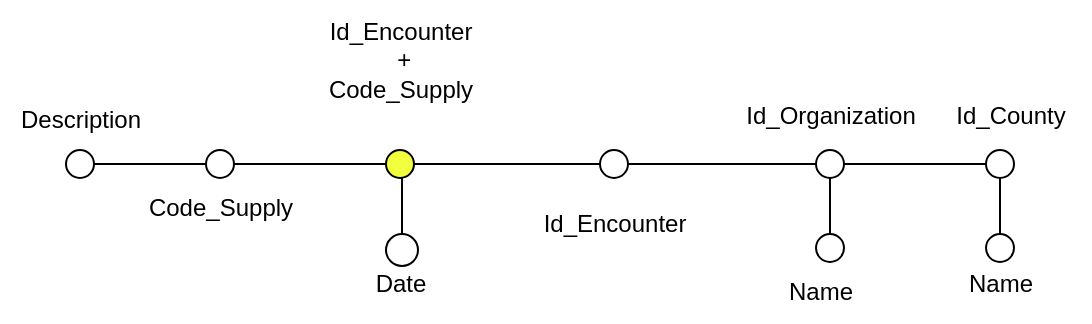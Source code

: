 <mxfile version="27.1.1">
  <diagram name="Pagina-1" id="0gf6-rUtW6if4M2DbxbV">
    <mxGraphModel dx="526" dy="358" grid="1" gridSize="10" guides="1" tooltips="1" connect="1" arrows="1" fold="1" page="1" pageScale="1" pageWidth="827" pageHeight="1169" math="0" shadow="0">
      <root>
        <mxCell id="0" />
        <mxCell id="1" parent="0" />
        <mxCell id="8bM_6b6xOSOsSgHysa6v-1" style="edgeStyle=orthogonalEdgeStyle;rounded=0;orthogonalLoop=1;jettySize=auto;html=1;exitX=0.5;exitY=1;exitDx=0;exitDy=0;entryX=0.5;entryY=0;entryDx=0;entryDy=0;endArrow=none;startFill=0;" edge="1" parent="1" source="8bM_6b6xOSOsSgHysa6v-3" target="8bM_6b6xOSOsSgHysa6v-22">
          <mxGeometry relative="1" as="geometry" />
        </mxCell>
        <mxCell id="8bM_6b6xOSOsSgHysa6v-3" value="" style="ellipse;whiteSpace=wrap;html=1;aspect=fixed;fillColor=#F2FF3D;" vertex="1" parent="1">
          <mxGeometry x="343" y="265" width="14" height="14" as="geometry" />
        </mxCell>
        <mxCell id="8bM_6b6xOSOsSgHysa6v-4" value="Id_Encounter&lt;div&gt;&amp;nbsp;+&lt;div&gt;Code_&lt;span style=&quot;text-wrap-mode: wrap; background-color: transparent; color: light-dark(rgb(0, 0, 0), rgb(255, 255, 255));&quot;&gt;Supply&lt;/span&gt;&lt;br&gt;&lt;/div&gt;&lt;/div&gt;" style="text;html=1;align=center;verticalAlign=middle;resizable=0;points=[];autosize=1;strokeColor=none;fillColor=none;" vertex="1" parent="1">
          <mxGeometry x="300" y="190" width="100" height="60" as="geometry" />
        </mxCell>
        <mxCell id="8bM_6b6xOSOsSgHysa6v-5" style="edgeStyle=orthogonalEdgeStyle;rounded=0;orthogonalLoop=1;jettySize=auto;html=1;exitX=1;exitY=0.5;exitDx=0;exitDy=0;entryX=0;entryY=0.5;entryDx=0;entryDy=0;endArrow=none;startFill=0;" edge="1" parent="1" source="8bM_6b6xOSOsSgHysa6v-6" target="8bM_6b6xOSOsSgHysa6v-3">
          <mxGeometry relative="1" as="geometry" />
        </mxCell>
        <mxCell id="8bM_6b6xOSOsSgHysa6v-6" value="" style="ellipse;whiteSpace=wrap;html=1;aspect=fixed;fillColor=#FFFFFF;" vertex="1" parent="1">
          <mxGeometry x="253" y="265" width="14" height="14" as="geometry" />
        </mxCell>
        <mxCell id="8bM_6b6xOSOsSgHysa6v-7" value="Code_&lt;span style=&quot;color: light-dark(rgb(0, 0, 0), rgb(255, 255, 255)); text-wrap-mode: wrap; background-color: transparent;&quot;&gt;Supply&lt;/span&gt;" style="text;html=1;align=center;verticalAlign=middle;resizable=0;points=[];autosize=1;strokeColor=none;fillColor=none;" vertex="1" parent="1">
          <mxGeometry x="210" y="279" width="100" height="30" as="geometry" />
        </mxCell>
        <mxCell id="8bM_6b6xOSOsSgHysa6v-8" style="edgeStyle=orthogonalEdgeStyle;rounded=0;orthogonalLoop=1;jettySize=auto;html=1;entryX=0;entryY=0.5;entryDx=0;entryDy=0;endArrow=none;startFill=0;" edge="1" parent="1" source="8bM_6b6xOSOsSgHysa6v-9" target="8bM_6b6xOSOsSgHysa6v-6">
          <mxGeometry relative="1" as="geometry" />
        </mxCell>
        <mxCell id="8bM_6b6xOSOsSgHysa6v-9" value="" style="ellipse;whiteSpace=wrap;html=1;aspect=fixed;fillColor=#FFFFFF;" vertex="1" parent="1">
          <mxGeometry x="183" y="265" width="14" height="14" as="geometry" />
        </mxCell>
        <mxCell id="8bM_6b6xOSOsSgHysa6v-10" value="Description" style="text;html=1;align=center;verticalAlign=middle;resizable=0;points=[];autosize=1;strokeColor=none;fillColor=none;" vertex="1" parent="1">
          <mxGeometry x="150" y="235" width="80" height="30" as="geometry" />
        </mxCell>
        <mxCell id="8bM_6b6xOSOsSgHysa6v-11" style="edgeStyle=orthogonalEdgeStyle;rounded=0;orthogonalLoop=1;jettySize=auto;html=1;exitX=1;exitY=0.5;exitDx=0;exitDy=0;entryX=0;entryY=0.5;entryDx=0;entryDy=0;endArrow=none;startFill=0;endFill=1;" edge="1" parent="1" source="8bM_6b6xOSOsSgHysa6v-13" target="8bM_6b6xOSOsSgHysa6v-15">
          <mxGeometry relative="1" as="geometry" />
        </mxCell>
        <mxCell id="8bM_6b6xOSOsSgHysa6v-12" style="edgeStyle=orthogonalEdgeStyle;rounded=0;orthogonalLoop=1;jettySize=auto;html=1;exitX=0.5;exitY=1;exitDx=0;exitDy=0;entryX=0.5;entryY=0;entryDx=0;entryDy=0;curved=1;endArrow=none;startFill=0;" edge="1" parent="1" source="8bM_6b6xOSOsSgHysa6v-13" target="8bM_6b6xOSOsSgHysa6v-16">
          <mxGeometry relative="1" as="geometry" />
        </mxCell>
        <mxCell id="8bM_6b6xOSOsSgHysa6v-13" value="" style="ellipse;whiteSpace=wrap;html=1;aspect=fixed;fillColor=#FFFFFF;" vertex="1" parent="1">
          <mxGeometry x="558" y="265" width="14" height="14" as="geometry" />
        </mxCell>
        <mxCell id="8bM_6b6xOSOsSgHysa6v-14" value="Id_Organization" style="text;html=1;align=center;verticalAlign=middle;resizable=0;points=[];autosize=1;strokeColor=none;fillColor=none;" vertex="1" parent="1">
          <mxGeometry x="510" y="233" width="110" height="30" as="geometry" />
        </mxCell>
        <mxCell id="8bM_6b6xOSOsSgHysa6v-15" value="" style="ellipse;whiteSpace=wrap;html=1;aspect=fixed;fillColor=#FFFFFF;" vertex="1" parent="1">
          <mxGeometry x="643" y="265" width="14" height="14" as="geometry" />
        </mxCell>
        <mxCell id="8bM_6b6xOSOsSgHysa6v-16" value="" style="ellipse;whiteSpace=wrap;html=1;aspect=fixed;fillColor=#FFFFFF;" vertex="1" parent="1">
          <mxGeometry x="558" y="307" width="14" height="14" as="geometry" />
        </mxCell>
        <mxCell id="8bM_6b6xOSOsSgHysa6v-17" value="Name" style="text;html=1;align=center;verticalAlign=middle;resizable=0;points=[];autosize=1;strokeColor=none;fillColor=none;" vertex="1" parent="1">
          <mxGeometry x="530" y="321" width="60" height="30" as="geometry" />
        </mxCell>
        <mxCell id="8bM_6b6xOSOsSgHysa6v-18" style="edgeStyle=orthogonalEdgeStyle;rounded=0;orthogonalLoop=1;jettySize=auto;html=1;entryX=0.5;entryY=1;entryDx=0;entryDy=0;endArrow=none;startFill=0;" edge="1" parent="1" source="8bM_6b6xOSOsSgHysa6v-19" target="8bM_6b6xOSOsSgHysa6v-15">
          <mxGeometry relative="1" as="geometry" />
        </mxCell>
        <mxCell id="8bM_6b6xOSOsSgHysa6v-19" value="" style="ellipse;whiteSpace=wrap;html=1;aspect=fixed;fillColor=#FFFFFF;" vertex="1" parent="1">
          <mxGeometry x="643" y="307" width="14" height="14" as="geometry" />
        </mxCell>
        <mxCell id="8bM_6b6xOSOsSgHysa6v-20" value="Name" style="text;html=1;align=center;verticalAlign=middle;resizable=0;points=[];autosize=1;strokeColor=none;fillColor=none;" vertex="1" parent="1">
          <mxGeometry x="620" y="317" width="60" height="30" as="geometry" />
        </mxCell>
        <mxCell id="8bM_6b6xOSOsSgHysa6v-21" value="Id_County" style="text;html=1;align=center;verticalAlign=middle;resizable=0;points=[];autosize=1;strokeColor=none;fillColor=none;" vertex="1" parent="1">
          <mxGeometry x="615" y="233" width="80" height="30" as="geometry" />
        </mxCell>
        <mxCell id="8bM_6b6xOSOsSgHysa6v-22" value="" style="ellipse;whiteSpace=wrap;html=1;aspect=fixed;fillColor=#FFFFFF;" vertex="1" parent="1">
          <mxGeometry x="343" y="307" width="16" height="16" as="geometry" />
        </mxCell>
        <mxCell id="8bM_6b6xOSOsSgHysa6v-23" value="Date" style="text;html=1;align=center;verticalAlign=middle;resizable=0;points=[];autosize=1;strokeColor=none;fillColor=none;" vertex="1" parent="1">
          <mxGeometry x="325" y="317" width="50" height="30" as="geometry" />
        </mxCell>
        <mxCell id="8bM_6b6xOSOsSgHysa6v-27" style="edgeStyle=orthogonalEdgeStyle;rounded=0;orthogonalLoop=1;jettySize=auto;html=1;entryX=1;entryY=0.5;entryDx=0;entryDy=0;endArrow=none;startFill=0;" edge="1" parent="1" source="8bM_6b6xOSOsSgHysa6v-24" target="8bM_6b6xOSOsSgHysa6v-3">
          <mxGeometry relative="1" as="geometry" />
        </mxCell>
        <mxCell id="8bM_6b6xOSOsSgHysa6v-28" style="edgeStyle=orthogonalEdgeStyle;rounded=0;orthogonalLoop=1;jettySize=auto;html=1;entryX=0;entryY=0.5;entryDx=0;entryDy=0;endArrow=none;startFill=0;" edge="1" parent="1" source="8bM_6b6xOSOsSgHysa6v-24" target="8bM_6b6xOSOsSgHysa6v-13">
          <mxGeometry relative="1" as="geometry" />
        </mxCell>
        <mxCell id="8bM_6b6xOSOsSgHysa6v-24" value="" style="ellipse;whiteSpace=wrap;html=1;aspect=fixed;fillColor=#FFFFFF;" vertex="1" parent="1">
          <mxGeometry x="450" y="265" width="14" height="14" as="geometry" />
        </mxCell>
        <mxCell id="8bM_6b6xOSOsSgHysa6v-29" value="Id_Encounter" style="text;html=1;align=center;verticalAlign=middle;resizable=0;points=[];autosize=1;strokeColor=none;fillColor=none;" vertex="1" parent="1">
          <mxGeometry x="412" y="287" width="90" height="30" as="geometry" />
        </mxCell>
      </root>
    </mxGraphModel>
  </diagram>
</mxfile>
